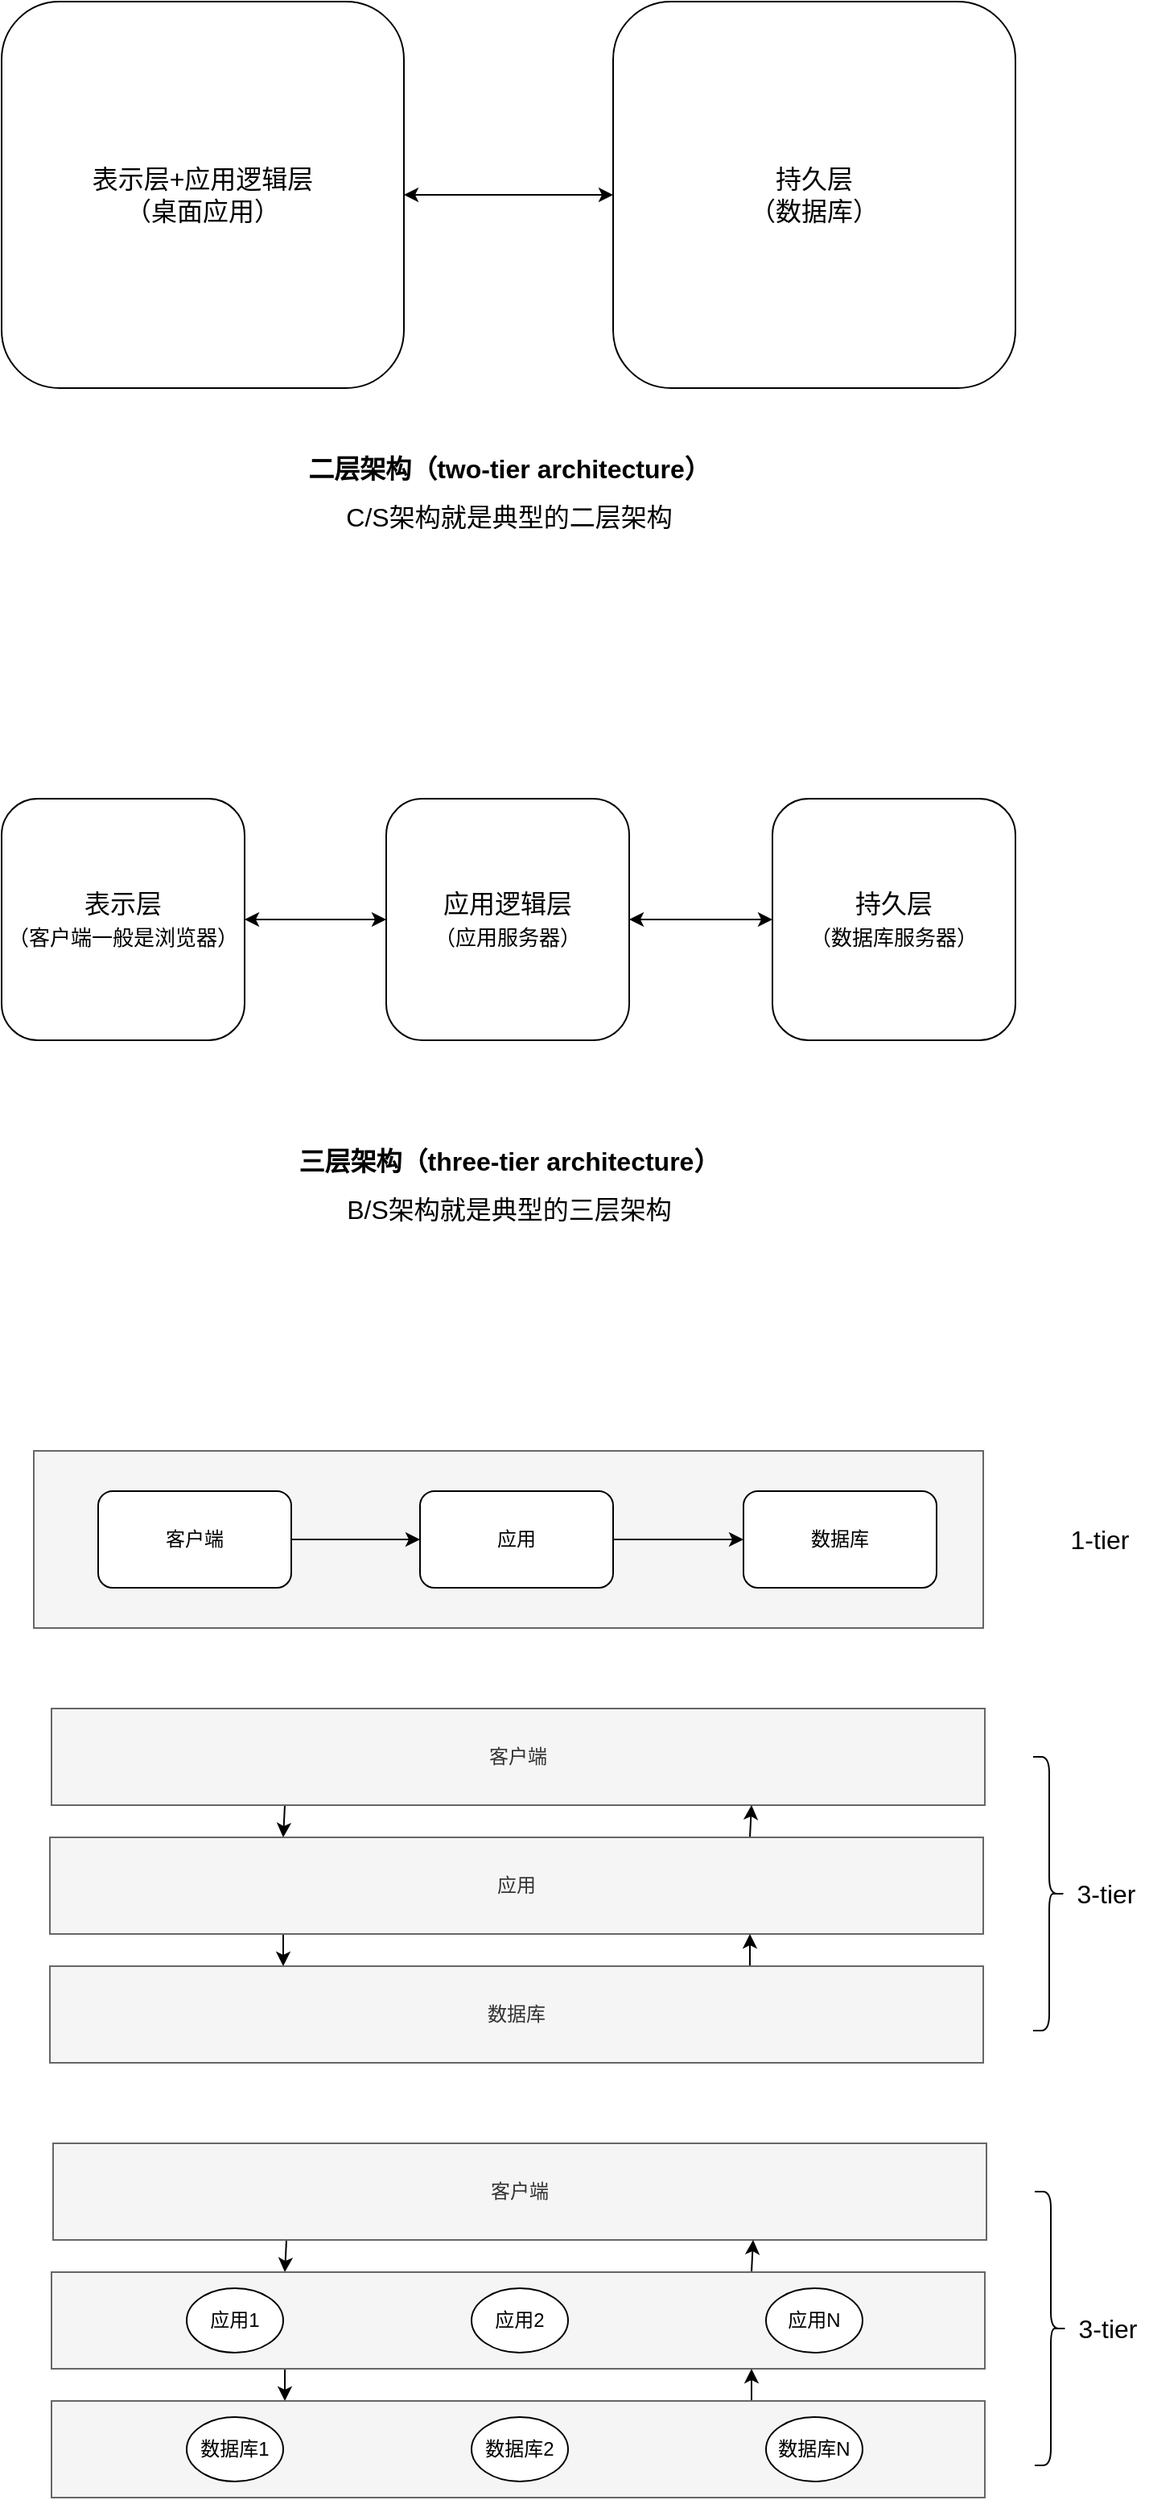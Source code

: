 <mxfile version="19.0.3" type="device"><diagram id="xENSIvhXRD7MrPCiu1qe" name="第 1 页"><mxGraphModel dx="1102" dy="1027" grid="1" gridSize="10" guides="1" tooltips="1" connect="1" arrows="1" fold="1" page="1" pageScale="1" pageWidth="827" pageHeight="1169" math="0" shadow="0"><root><mxCell id="0"/><mxCell id="1" parent="0"/><mxCell id="ErVVNPTaX6OPS9P0Kq7B-5" style="edgeStyle=orthogonalEdgeStyle;rounded=0;orthogonalLoop=1;jettySize=auto;html=1;exitX=1;exitY=0.5;exitDx=0;exitDy=0;entryX=0;entryY=0.5;entryDx=0;entryDy=0;startArrow=classic;startFill=1;" parent="1" source="ErVVNPTaX6OPS9P0Kq7B-1" target="ErVVNPTaX6OPS9P0Kq7B-2" edge="1"><mxGeometry relative="1" as="geometry"/></mxCell><mxCell id="ErVVNPTaX6OPS9P0Kq7B-1" value="表示层+应用逻辑层&lt;br&gt;（桌面应用）" style="rounded=1;whiteSpace=wrap;html=1;fontSize=16;" parent="1" vertex="1"><mxGeometry x="99" y="90" width="250" height="240" as="geometry"/></mxCell><mxCell id="ErVVNPTaX6OPS9P0Kq7B-2" value="持久层&lt;br&gt;（数据库）" style="rounded=1;whiteSpace=wrap;html=1;fontSize=16;" parent="1" vertex="1"><mxGeometry x="479" y="90" width="250" height="240" as="geometry"/></mxCell><mxCell id="ErVVNPTaX6OPS9P0Kq7B-3" value="二层架构（two-tier architecture）" style="text;html=1;align=center;verticalAlign=middle;resizable=0;points=[];autosize=1;strokeColor=none;fillColor=none;fontStyle=1;fontSize=16;" parent="1" vertex="1"><mxGeometry x="279" y="370" width="270" height="20" as="geometry"/></mxCell><mxCell id="ErVVNPTaX6OPS9P0Kq7B-6" value="C/S架构就是典型的二层架构" style="text;html=1;align=center;verticalAlign=middle;resizable=0;points=[];autosize=1;strokeColor=none;fillColor=none;fontSize=16;" parent="1" vertex="1"><mxGeometry x="304" y="400" width="220" height="20" as="geometry"/></mxCell><mxCell id="ErVVNPTaX6OPS9P0Kq7B-12" style="edgeStyle=orthogonalEdgeStyle;curved=0;rounded=1;sketch=0;orthogonalLoop=1;jettySize=auto;html=1;exitX=1;exitY=0.5;exitDx=0;exitDy=0;entryX=0;entryY=0.5;entryDx=0;entryDy=0;fontSize=16;startArrow=classic;startFill=1;" parent="1" source="ErVVNPTaX6OPS9P0Kq7B-7" target="ErVVNPTaX6OPS9P0Kq7B-10" edge="1"><mxGeometry relative="1" as="geometry"/></mxCell><mxCell id="ErVVNPTaX6OPS9P0Kq7B-7" value="表示层&lt;br&gt;&lt;font style=&quot;font-size: 13px;&quot;&gt;（客户端一般是浏览器）&lt;/font&gt;" style="rounded=1;whiteSpace=wrap;html=1;fontSize=16;" parent="1" vertex="1"><mxGeometry x="99" y="585" width="151" height="150" as="geometry"/></mxCell><mxCell id="ErVVNPTaX6OPS9P0Kq7B-13" style="edgeStyle=orthogonalEdgeStyle;curved=0;rounded=1;sketch=0;orthogonalLoop=1;jettySize=auto;html=1;exitX=1;exitY=0.5;exitDx=0;exitDy=0;entryX=0;entryY=0.5;entryDx=0;entryDy=0;fontSize=16;startArrow=classic;startFill=1;" parent="1" source="ErVVNPTaX6OPS9P0Kq7B-10" target="ErVVNPTaX6OPS9P0Kq7B-11" edge="1"><mxGeometry relative="1" as="geometry"/></mxCell><mxCell id="ErVVNPTaX6OPS9P0Kq7B-10" value="应用逻辑层&lt;br&gt;&lt;font style=&quot;font-size: 13px;&quot;&gt;（应用服务器）&lt;/font&gt;" style="rounded=1;whiteSpace=wrap;html=1;fontSize=16;" parent="1" vertex="1"><mxGeometry x="338" y="585" width="151" height="150" as="geometry"/></mxCell><mxCell id="ErVVNPTaX6OPS9P0Kq7B-11" value="持久层&lt;br&gt;&lt;font style=&quot;font-size: 13px;&quot;&gt;（数据库服务器）&lt;/font&gt;" style="rounded=1;whiteSpace=wrap;html=1;fontSize=16;" parent="1" vertex="1"><mxGeometry x="578" y="585" width="151" height="150" as="geometry"/></mxCell><mxCell id="ErVVNPTaX6OPS9P0Kq7B-14" value="三层架构（three-tier architecture）" style="text;html=1;align=center;verticalAlign=middle;resizable=0;points=[];autosize=1;strokeColor=none;fillColor=none;fontStyle=1;fontSize=16;" parent="1" vertex="1"><mxGeometry x="274" y="800" width="280" height="20" as="geometry"/></mxCell><mxCell id="ErVVNPTaX6OPS9P0Kq7B-15" value="B/S架构就是典型的三层架构" style="text;html=1;align=center;verticalAlign=middle;resizable=0;points=[];autosize=1;strokeColor=none;fillColor=none;fontSize=16;" parent="1" vertex="1"><mxGeometry x="304" y="830" width="220" height="20" as="geometry"/></mxCell><mxCell id="ErVVNPTaX6OPS9P0Kq7B-18" value="" style="rounded=0;whiteSpace=wrap;html=1;sketch=0;fillColor=#f5f5f5;fontColor=#333333;strokeColor=#666666;" parent="1" vertex="1"><mxGeometry x="119" y="990" width="590" height="110" as="geometry"/></mxCell><mxCell id="ErVVNPTaX6OPS9P0Kq7B-33" style="edgeStyle=orthogonalEdgeStyle;curved=0;rounded=1;sketch=0;orthogonalLoop=1;jettySize=auto;html=1;exitX=1;exitY=0.5;exitDx=0;exitDy=0;" parent="1" source="ErVVNPTaX6OPS9P0Kq7B-19" target="ErVVNPTaX6OPS9P0Kq7B-20" edge="1"><mxGeometry relative="1" as="geometry"/></mxCell><mxCell id="ErVVNPTaX6OPS9P0Kq7B-19" value="客户端" style="rounded=1;whiteSpace=wrap;html=1;sketch=0;" parent="1" vertex="1"><mxGeometry x="159" y="1015" width="120" height="60" as="geometry"/></mxCell><mxCell id="ErVVNPTaX6OPS9P0Kq7B-34" style="edgeStyle=orthogonalEdgeStyle;curved=0;rounded=1;sketch=0;orthogonalLoop=1;jettySize=auto;html=1;exitX=1;exitY=0.5;exitDx=0;exitDy=0;entryX=0;entryY=0.5;entryDx=0;entryDy=0;" parent="1" source="ErVVNPTaX6OPS9P0Kq7B-20" target="ErVVNPTaX6OPS9P0Kq7B-21" edge="1"><mxGeometry relative="1" as="geometry"/></mxCell><mxCell id="ErVVNPTaX6OPS9P0Kq7B-20" value="应用" style="rounded=1;whiteSpace=wrap;html=1;sketch=0;" parent="1" vertex="1"><mxGeometry x="359" y="1015" width="120" height="60" as="geometry"/></mxCell><mxCell id="ErVVNPTaX6OPS9P0Kq7B-21" value="数据库" style="rounded=1;whiteSpace=wrap;html=1;sketch=0;" parent="1" vertex="1"><mxGeometry x="560" y="1015" width="120" height="60" as="geometry"/></mxCell><mxCell id="ErVVNPTaX6OPS9P0Kq7B-31" value="1-tier" style="text;html=1;align=center;verticalAlign=middle;resizable=0;points=[];autosize=1;strokeColor=none;fillColor=none;fontSize=16;" parent="1" vertex="1"><mxGeometry x="756" y="1035" width="50" height="20" as="geometry"/></mxCell><mxCell id="ErVVNPTaX6OPS9P0Kq7B-53" style="edgeStyle=orthogonalEdgeStyle;curved=0;rounded=1;sketch=0;orthogonalLoop=1;jettySize=auto;html=1;exitX=0.25;exitY=1;exitDx=0;exitDy=0;entryX=0.25;entryY=0;entryDx=0;entryDy=0;" parent="1" source="ErVVNPTaX6OPS9P0Kq7B-32" target="ErVVNPTaX6OPS9P0Kq7B-35" edge="1"><mxGeometry relative="1" as="geometry"/></mxCell><mxCell id="ErVVNPTaX6OPS9P0Kq7B-32" value="&lt;span style=&quot;&quot;&gt;客户端&lt;/span&gt;" style="rounded=0;whiteSpace=wrap;html=1;sketch=0;fillColor=#f5f5f5;fontColor=#333333;strokeColor=#666666;" parent="1" vertex="1"><mxGeometry x="130" y="1150" width="580" height="60" as="geometry"/></mxCell><mxCell id="ErVVNPTaX6OPS9P0Kq7B-51" style="edgeStyle=orthogonalEdgeStyle;curved=0;rounded=1;sketch=0;orthogonalLoop=1;jettySize=auto;html=1;exitX=0.25;exitY=1;exitDx=0;exitDy=0;entryX=0.25;entryY=0;entryDx=0;entryDy=0;" parent="1" source="ErVVNPTaX6OPS9P0Kq7B-35" target="ErVVNPTaX6OPS9P0Kq7B-36" edge="1"><mxGeometry relative="1" as="geometry"/></mxCell><mxCell id="ErVVNPTaX6OPS9P0Kq7B-54" style="edgeStyle=orthogonalEdgeStyle;curved=0;rounded=1;sketch=0;orthogonalLoop=1;jettySize=auto;html=1;exitX=0.75;exitY=0;exitDx=0;exitDy=0;entryX=0.75;entryY=1;entryDx=0;entryDy=0;" parent="1" source="ErVVNPTaX6OPS9P0Kq7B-35" target="ErVVNPTaX6OPS9P0Kq7B-32" edge="1"><mxGeometry relative="1" as="geometry"/></mxCell><mxCell id="ErVVNPTaX6OPS9P0Kq7B-35" value="应用" style="rounded=0;whiteSpace=wrap;html=1;sketch=0;fillColor=#f5f5f5;fontColor=#333333;strokeColor=#666666;" parent="1" vertex="1"><mxGeometry x="129" y="1230" width="580" height="60" as="geometry"/></mxCell><mxCell id="ErVVNPTaX6OPS9P0Kq7B-52" style="edgeStyle=orthogonalEdgeStyle;curved=0;rounded=1;sketch=0;orthogonalLoop=1;jettySize=auto;html=1;exitX=0.75;exitY=0;exitDx=0;exitDy=0;entryX=0.75;entryY=1;entryDx=0;entryDy=0;" parent="1" source="ErVVNPTaX6OPS9P0Kq7B-36" target="ErVVNPTaX6OPS9P0Kq7B-35" edge="1"><mxGeometry relative="1" as="geometry"/></mxCell><mxCell id="ErVVNPTaX6OPS9P0Kq7B-36" value="&lt;span style=&quot;&quot;&gt;数据库&lt;/span&gt;" style="rounded=0;whiteSpace=wrap;html=1;sketch=0;fillColor=#f5f5f5;fontColor=#333333;strokeColor=#666666;" parent="1" vertex="1"><mxGeometry x="129" y="1310" width="580" height="60" as="geometry"/></mxCell><mxCell id="ErVVNPTaX6OPS9P0Kq7B-37" value="" style="shape=curlyBracket;whiteSpace=wrap;html=1;rounded=1;flipH=1;sketch=0;" parent="1" vertex="1"><mxGeometry x="740" y="1180" width="20" height="170" as="geometry"/></mxCell><mxCell id="ErVVNPTaX6OPS9P0Kq7B-39" value="3-tier" style="text;html=1;align=center;verticalAlign=middle;resizable=0;points=[];autosize=1;strokeColor=none;fillColor=none;fontSize=16;" parent="1" vertex="1"><mxGeometry x="760" y="1255" width="50" height="20" as="geometry"/></mxCell><mxCell id="ErVVNPTaX6OPS9P0Kq7B-55" style="edgeStyle=orthogonalEdgeStyle;curved=0;rounded=1;sketch=0;orthogonalLoop=1;jettySize=auto;html=1;exitX=0.25;exitY=1;exitDx=0;exitDy=0;entryX=0.25;entryY=0;entryDx=0;entryDy=0;" parent="1" source="ErVVNPTaX6OPS9P0Kq7B-40" target="ErVVNPTaX6OPS9P0Kq7B-41" edge="1"><mxGeometry relative="1" as="geometry"/></mxCell><mxCell id="ErVVNPTaX6OPS9P0Kq7B-40" value="&lt;span style=&quot;&quot;&gt;客户端&lt;/span&gt;" style="rounded=0;whiteSpace=wrap;html=1;sketch=0;fillColor=#f5f5f5;fontColor=#333333;strokeColor=#666666;" parent="1" vertex="1"><mxGeometry x="131" y="1420" width="580" height="60" as="geometry"/></mxCell><mxCell id="ErVVNPTaX6OPS9P0Kq7B-56" style="edgeStyle=orthogonalEdgeStyle;curved=0;rounded=1;sketch=0;orthogonalLoop=1;jettySize=auto;html=1;exitX=0.25;exitY=1;exitDx=0;exitDy=0;entryX=0.25;entryY=0;entryDx=0;entryDy=0;" parent="1" source="ErVVNPTaX6OPS9P0Kq7B-41" target="ErVVNPTaX6OPS9P0Kq7B-42" edge="1"><mxGeometry relative="1" as="geometry"/></mxCell><mxCell id="ErVVNPTaX6OPS9P0Kq7B-58" style="edgeStyle=orthogonalEdgeStyle;curved=0;rounded=1;sketch=0;orthogonalLoop=1;jettySize=auto;html=1;exitX=0.75;exitY=0;exitDx=0;exitDy=0;entryX=0.75;entryY=1;entryDx=0;entryDy=0;" parent="1" source="ErVVNPTaX6OPS9P0Kq7B-41" target="ErVVNPTaX6OPS9P0Kq7B-40" edge="1"><mxGeometry relative="1" as="geometry"/></mxCell><mxCell id="ErVVNPTaX6OPS9P0Kq7B-41" value="" style="rounded=0;whiteSpace=wrap;html=1;sketch=0;fillColor=#f5f5f5;fontColor=#333333;strokeColor=#666666;" parent="1" vertex="1"><mxGeometry x="130" y="1500" width="580" height="60" as="geometry"/></mxCell><mxCell id="ErVVNPTaX6OPS9P0Kq7B-57" style="edgeStyle=orthogonalEdgeStyle;curved=0;rounded=1;sketch=0;orthogonalLoop=1;jettySize=auto;html=1;exitX=0.75;exitY=0;exitDx=0;exitDy=0;entryX=0.75;entryY=1;entryDx=0;entryDy=0;" parent="1" source="ErVVNPTaX6OPS9P0Kq7B-42" target="ErVVNPTaX6OPS9P0Kq7B-41" edge="1"><mxGeometry relative="1" as="geometry"/></mxCell><mxCell id="ErVVNPTaX6OPS9P0Kq7B-42" value="" style="rounded=0;whiteSpace=wrap;html=1;sketch=0;fillColor=#f5f5f5;fontColor=#333333;strokeColor=#666666;" parent="1" vertex="1"><mxGeometry x="130" y="1580" width="580" height="60" as="geometry"/></mxCell><mxCell id="ErVVNPTaX6OPS9P0Kq7B-43" value="" style="shape=curlyBracket;whiteSpace=wrap;html=1;rounded=1;flipH=1;sketch=0;" parent="1" vertex="1"><mxGeometry x="741" y="1450" width="20" height="170" as="geometry"/></mxCell><mxCell id="ErVVNPTaX6OPS9P0Kq7B-44" value="3-tier" style="text;html=1;align=center;verticalAlign=middle;resizable=0;points=[];autosize=1;strokeColor=none;fillColor=none;fontSize=16;" parent="1" vertex="1"><mxGeometry x="761" y="1525" width="50" height="20" as="geometry"/></mxCell><mxCell id="ErVVNPTaX6OPS9P0Kq7B-45" value="应用1" style="ellipse;whiteSpace=wrap;html=1;rounded=0;sketch=0;" parent="1" vertex="1"><mxGeometry x="214" y="1510" width="60" height="40" as="geometry"/></mxCell><mxCell id="ErVVNPTaX6OPS9P0Kq7B-46" value="应用2" style="ellipse;whiteSpace=wrap;html=1;rounded=0;sketch=0;" parent="1" vertex="1"><mxGeometry x="391" y="1510" width="60" height="40" as="geometry"/></mxCell><mxCell id="ErVVNPTaX6OPS9P0Kq7B-47" value="应用N" style="ellipse;whiteSpace=wrap;html=1;rounded=0;sketch=0;" parent="1" vertex="1"><mxGeometry x="574" y="1510" width="60" height="40" as="geometry"/></mxCell><mxCell id="ErVVNPTaX6OPS9P0Kq7B-48" value="数据库1" style="ellipse;whiteSpace=wrap;html=1;rounded=0;sketch=0;" parent="1" vertex="1"><mxGeometry x="214" y="1590" width="60" height="40" as="geometry"/></mxCell><mxCell id="ErVVNPTaX6OPS9P0Kq7B-49" value="数据库2" style="ellipse;whiteSpace=wrap;html=1;rounded=0;sketch=0;" parent="1" vertex="1"><mxGeometry x="391" y="1590" width="60" height="40" as="geometry"/></mxCell><mxCell id="ErVVNPTaX6OPS9P0Kq7B-50" value="数据库N" style="ellipse;whiteSpace=wrap;html=1;rounded=0;sketch=0;" parent="1" vertex="1"><mxGeometry x="574" y="1590" width="60" height="40" as="geometry"/></mxCell></root></mxGraphModel></diagram></mxfile>